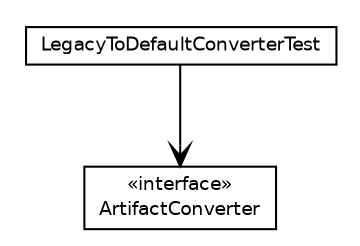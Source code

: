#!/usr/local/bin/dot
#
# Class diagram 
# Generated by UmlGraph version 4.6 (http://www.spinellis.gr/sw/umlgraph)
#

digraph G {
	edge [fontname="Helvetica",fontsize=10,labelfontname="Helvetica",labelfontsize=10];
	node [fontname="Helvetica",fontsize=10,shape=plaintext];
	// org.apache.maven.archiva.converter.artifact.LegacyToDefaultConverterTest
	c8510 [label=<<table border="0" cellborder="1" cellspacing="0" cellpadding="2" port="p" href="./LegacyToDefaultConverterTest.html">
		<tr><td><table border="0" cellspacing="0" cellpadding="1">
			<tr><td> LegacyToDefaultConverterTest </td></tr>
		</table></td></tr>
		</table>>, fontname="Helvetica", fontcolor="black", fontsize=9.0];
	// org.apache.maven.archiva.converter.artifact.LegacyToDefaultConverterTest NAVASSOC org.apache.maven.archiva.converter.artifact.ArtifactConverter
	c8510:p -> c8556:p [taillabel="", label="", headlabel="", fontname="Helvetica", fontcolor="black", fontsize=10.0, color="black", arrowhead=open];
	// org.apache.maven.archiva.converter.artifact.ArtifactConverter
	c8556 [label=<<table border="0" cellborder="1" cellspacing="0" cellpadding="2" port="p" href="http://java.sun.com/j2se/1.4.2/docs/api/org/apache/maven/archiva/converter/artifact/ArtifactConverter.html">
		<tr><td><table border="0" cellspacing="0" cellpadding="1">
			<tr><td> &laquo;interface&raquo; </td></tr>
			<tr><td> ArtifactConverter </td></tr>
		</table></td></tr>
		</table>>, fontname="Helvetica", fontcolor="black", fontsize=9.0];
}

